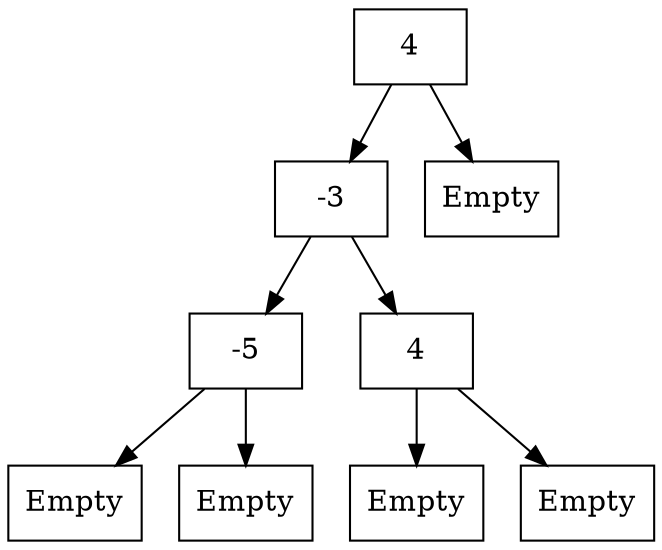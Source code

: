 digraph G {
    /* edge [label=0]; */
    graph [ranksep=0.5];
    0 [shape=record, label="{{4}}"];
    2 [shape=record, label="{{-3}}"];
    6 [shape=record, label="{{-5}}"];
    8 [shape=record, label="{{Empty}}"];
    7 [shape=record, label="{{Empty}}"];
    3 [shape=record, label="{{4}}"];
    5 [shape=record, label="{{Empty}}"];
    4 [shape=record, label="{{Empty}}"];
    1 [shape=record, label="{{Empty}}"];
    6 -> 8;
    6 -> 7;
    3 -> 5;
    3 -> 4;
    2 -> 6;
    2 -> 3;
    0 -> 2;
    0 -> 1;
}
